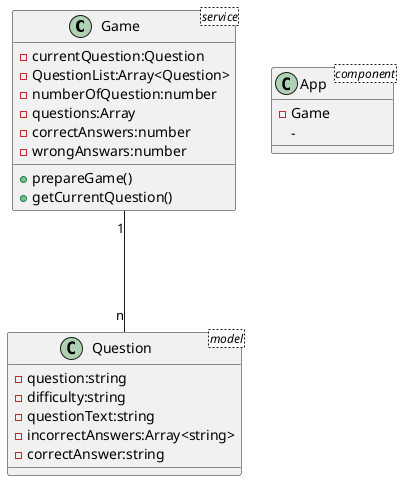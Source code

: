 @startuml

  Game "1"---"n" Question

  class App <component> {
       - Game 
       - 
  }

  class Game <service> {
      - currentQuestion:Question
      - QuestionList:Array<Question>
      - numberOfQuestion:number
      - questions:Array
      - correctAnswers:number
      - wrongAnswars:number
      ' imposta la partita imposta la pria domanda
      + prepareGame()
      + getCurrentQuestion() 
  }

  class Question <model> {
      - question:string
      - difficulty:string
      - questionText:string
      - incorrectAnswers:Array<string>
      - correctAnswer:string
  }

@enduml